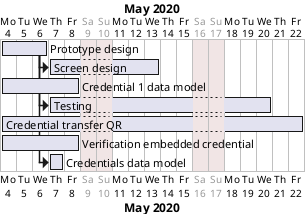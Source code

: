 @startgantt projectplan

Project starts the 4th of may 2020
saturday are closed
sunday are closed

[Prototype design] lasts 3 days
[Screen design] lasts 5 days
[Credential 1 data model] lasts 5 days
[Testing] lasts 10 days

[Credential transfer QR] lasts 15 days
[Verification embedded credential] lasts 5 days


[Prototype design]->[Testing]
[Prototype design]->[Screen design]
[Prototype design]->[Credentials data model]


@endgantt